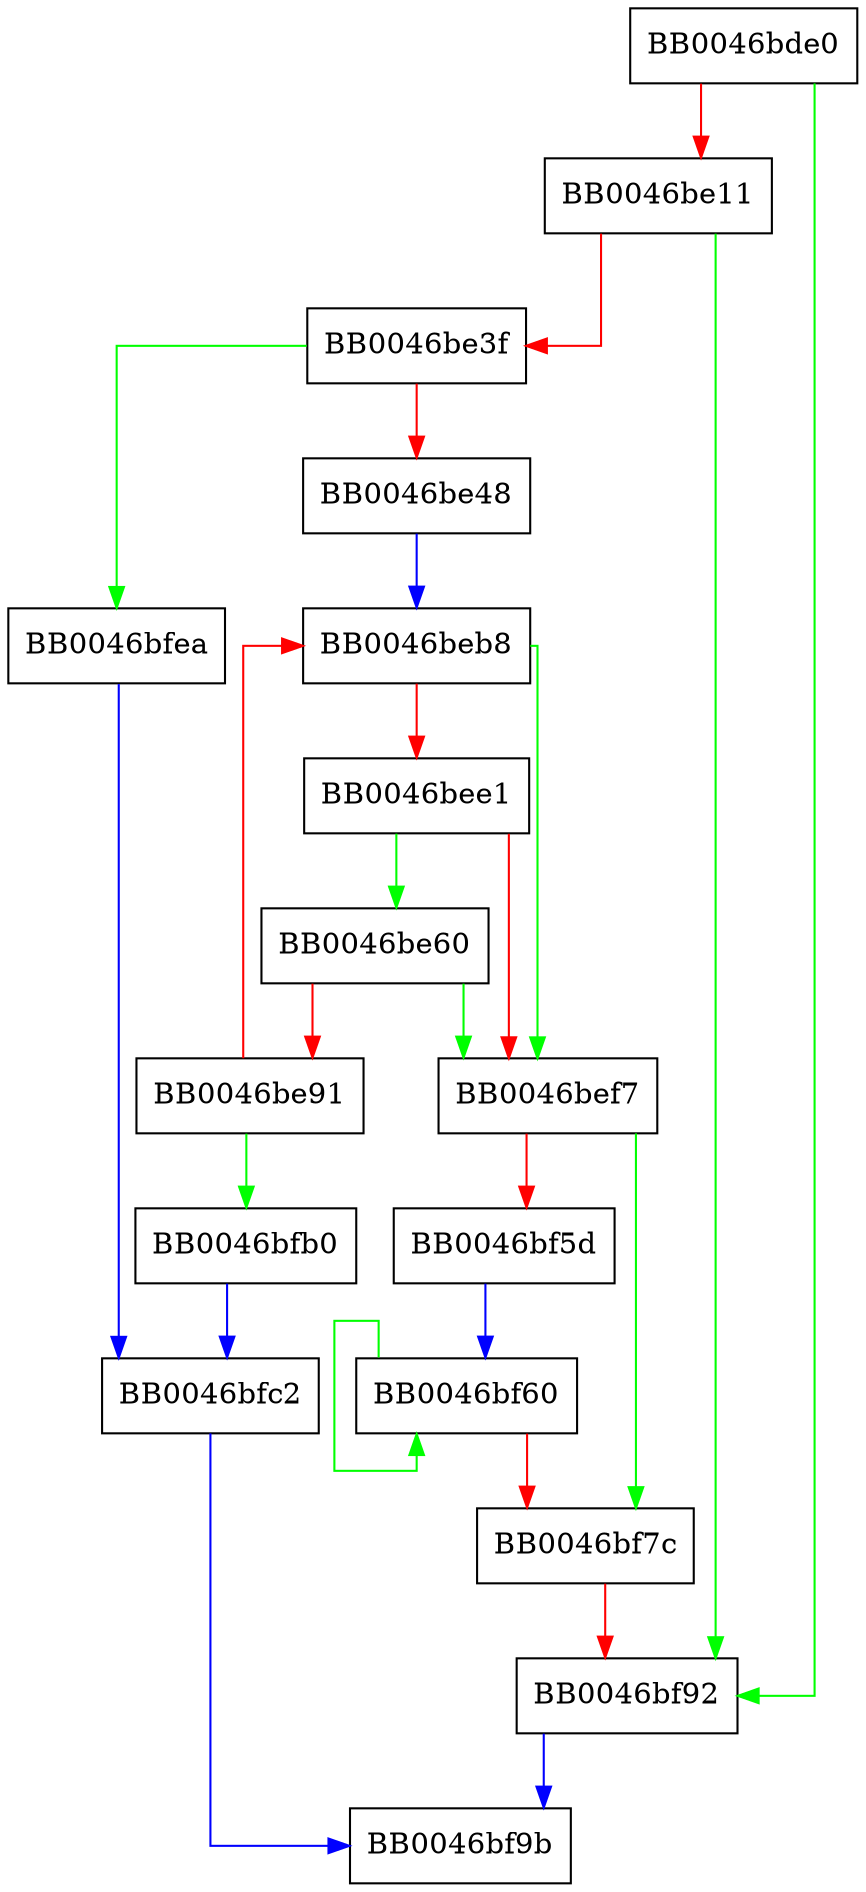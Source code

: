 digraph app_params_new_from_opts {
  node [shape="box"];
  graph [splines=ortho];
  BB0046bde0 -> BB0046bf92 [color="green"];
  BB0046bde0 -> BB0046be11 [color="red"];
  BB0046be11 -> BB0046bf92 [color="green"];
  BB0046be11 -> BB0046be3f [color="red"];
  BB0046be3f -> BB0046bfea [color="green"];
  BB0046be3f -> BB0046be48 [color="red"];
  BB0046be48 -> BB0046beb8 [color="blue"];
  BB0046be60 -> BB0046bef7 [color="green"];
  BB0046be60 -> BB0046be91 [color="red"];
  BB0046be91 -> BB0046bfb0 [color="green"];
  BB0046be91 -> BB0046beb8 [color="red"];
  BB0046beb8 -> BB0046bef7 [color="green"];
  BB0046beb8 -> BB0046bee1 [color="red"];
  BB0046bee1 -> BB0046be60 [color="green"];
  BB0046bee1 -> BB0046bef7 [color="red"];
  BB0046bef7 -> BB0046bf7c [color="green"];
  BB0046bef7 -> BB0046bf5d [color="red"];
  BB0046bf5d -> BB0046bf60 [color="blue"];
  BB0046bf60 -> BB0046bf60 [color="green"];
  BB0046bf60 -> BB0046bf7c [color="red"];
  BB0046bf7c -> BB0046bf92 [color="red"];
  BB0046bf92 -> BB0046bf9b [color="blue"];
  BB0046bfb0 -> BB0046bfc2 [color="blue"];
  BB0046bfc2 -> BB0046bf9b [color="blue"];
  BB0046bfea -> BB0046bfc2 [color="blue"];
}